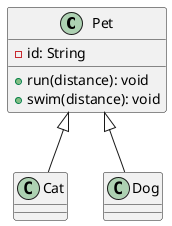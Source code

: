 @startuml

class Pet {
    - id: String
    + run(distance): void
    + swim(distance): void
}
class Cat extends Pet {
}
class Dog extends Pet {
}

@enduml